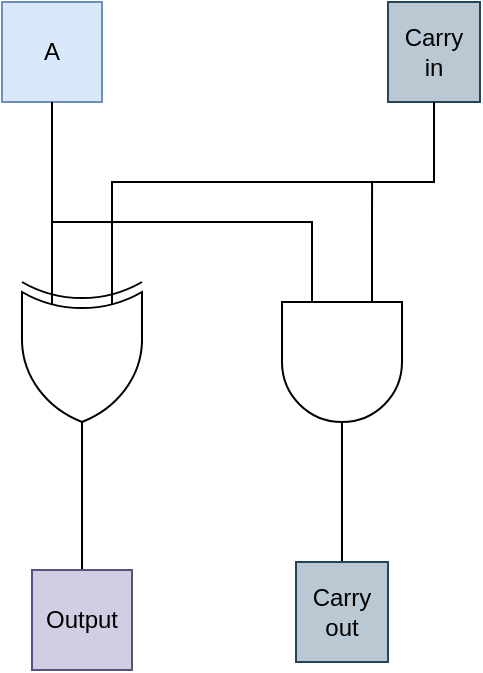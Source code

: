 <mxfile version="13.7.3" type="device"><diagram id="EhACCKZfY1qFEQzsZ8TY" name="Page-1"><mxGraphModel dx="517" dy="384" grid="1" gridSize="10" guides="1" tooltips="1" connect="1" arrows="1" fold="1" page="1" pageScale="1" pageWidth="1169" pageHeight="827" math="0" shadow="0"><root><mxCell id="0"/><mxCell id="1" parent="0"/><mxCell id="MhIdrv7BZ0zVhkKJypwF-5" style="edgeStyle=orthogonalEdgeStyle;rounded=0;orthogonalLoop=1;jettySize=auto;html=1;entryX=0;entryY=0.75;entryDx=0;entryDy=0;entryPerimeter=0;endArrow=none;endFill=0;" parent="1" source="MhIdrv7BZ0zVhkKJypwF-1" target="MhIdrv7BZ0zVhkKJypwF-3" edge="1"><mxGeometry relative="1" as="geometry"/></mxCell><mxCell id="MhIdrv7BZ0zVhkKJypwF-1" value="A" style="rounded=0;whiteSpace=wrap;html=1;fillColor=#dae8fc;strokeColor=#6c8ebf;" parent="1" vertex="1"><mxGeometry x="240" y="80" width="50" height="50" as="geometry"/></mxCell><mxCell id="MhIdrv7BZ0zVhkKJypwF-2" value="Carry&lt;br&gt;in" style="rounded=0;whiteSpace=wrap;html=1;fillColor=#bac8d3;strokeColor=#23445d;" parent="1" vertex="1"><mxGeometry x="433" y="80" width="46" height="50" as="geometry"/></mxCell><mxCell id="MhIdrv7BZ0zVhkKJypwF-6" style="edgeStyle=orthogonalEdgeStyle;rounded=0;orthogonalLoop=1;jettySize=auto;html=1;exitX=0;exitY=0.25;exitDx=0;exitDy=0;exitPerimeter=0;entryX=0.5;entryY=1;entryDx=0;entryDy=0;endArrow=none;endFill=0;" parent="1" source="MhIdrv7BZ0zVhkKJypwF-3" target="MhIdrv7BZ0zVhkKJypwF-2" edge="1"><mxGeometry relative="1" as="geometry"/></mxCell><mxCell id="MhIdrv7BZ0zVhkKJypwF-13" style="edgeStyle=orthogonalEdgeStyle;rounded=0;orthogonalLoop=1;jettySize=auto;html=1;exitX=1;exitY=0.5;exitDx=0;exitDy=0;exitPerimeter=0;entryX=0.5;entryY=0;entryDx=0;entryDy=0;endArrow=none;endFill=0;" parent="1" source="MhIdrv7BZ0zVhkKJypwF-3" target="MhIdrv7BZ0zVhkKJypwF-10" edge="1"><mxGeometry relative="1" as="geometry"/></mxCell><mxCell id="MhIdrv7BZ0zVhkKJypwF-3" value="" style="verticalLabelPosition=bottom;shadow=0;dashed=0;align=center;html=1;verticalAlign=top;shape=mxgraph.electrical.logic_gates.logic_gate;operation=xor;direction=south;" parent="1" vertex="1"><mxGeometry x="250" y="210" width="60" height="100" as="geometry"/></mxCell><mxCell id="MhIdrv7BZ0zVhkKJypwF-8" style="edgeStyle=orthogonalEdgeStyle;rounded=0;orthogonalLoop=1;jettySize=auto;html=1;exitX=0;exitY=0.25;exitDx=0;exitDy=0;exitPerimeter=0;endArrow=none;endFill=0;" parent="1" source="MhIdrv7BZ0zVhkKJypwF-4" edge="1"><mxGeometry relative="1" as="geometry"><mxPoint x="425.047" y="170" as="targetPoint"/></mxGeometry></mxCell><mxCell id="MhIdrv7BZ0zVhkKJypwF-9" style="edgeStyle=orthogonalEdgeStyle;rounded=0;orthogonalLoop=1;jettySize=auto;html=1;exitX=0;exitY=0.75;exitDx=0;exitDy=0;exitPerimeter=0;entryX=0.5;entryY=1;entryDx=0;entryDy=0;endArrow=none;endFill=0;" parent="1" source="MhIdrv7BZ0zVhkKJypwF-4" target="MhIdrv7BZ0zVhkKJypwF-1" edge="1"><mxGeometry relative="1" as="geometry"><Array as="points"><mxPoint x="395" y="190"/><mxPoint x="265" y="190"/></Array></mxGeometry></mxCell><mxCell id="MhIdrv7BZ0zVhkKJypwF-12" style="edgeStyle=orthogonalEdgeStyle;rounded=0;orthogonalLoop=1;jettySize=auto;html=1;entryX=0.5;entryY=0;entryDx=0;entryDy=0;endArrow=none;endFill=0;" parent="1" source="MhIdrv7BZ0zVhkKJypwF-4" target="MhIdrv7BZ0zVhkKJypwF-11" edge="1"><mxGeometry relative="1" as="geometry"/></mxCell><mxCell id="MhIdrv7BZ0zVhkKJypwF-4" value="" style="verticalLabelPosition=bottom;shadow=0;dashed=0;align=center;html=1;verticalAlign=top;shape=mxgraph.electrical.logic_gates.logic_gate;operation=and;direction=south;" parent="1" vertex="1"><mxGeometry x="380" y="210" width="60" height="100" as="geometry"/></mxCell><mxCell id="MhIdrv7BZ0zVhkKJypwF-10" value="Output" style="rounded=0;whiteSpace=wrap;html=1;fillColor=#d0cee2;strokeColor=#56517e;" parent="1" vertex="1"><mxGeometry x="255" y="364" width="50" height="50" as="geometry"/></mxCell><mxCell id="MhIdrv7BZ0zVhkKJypwF-11" value="Carry&lt;br&gt;out" style="rounded=0;whiteSpace=wrap;html=1;fillColor=#bac8d3;strokeColor=#23445d;" parent="1" vertex="1"><mxGeometry x="387" y="360" width="46" height="50" as="geometry"/></mxCell></root></mxGraphModel></diagram></mxfile>